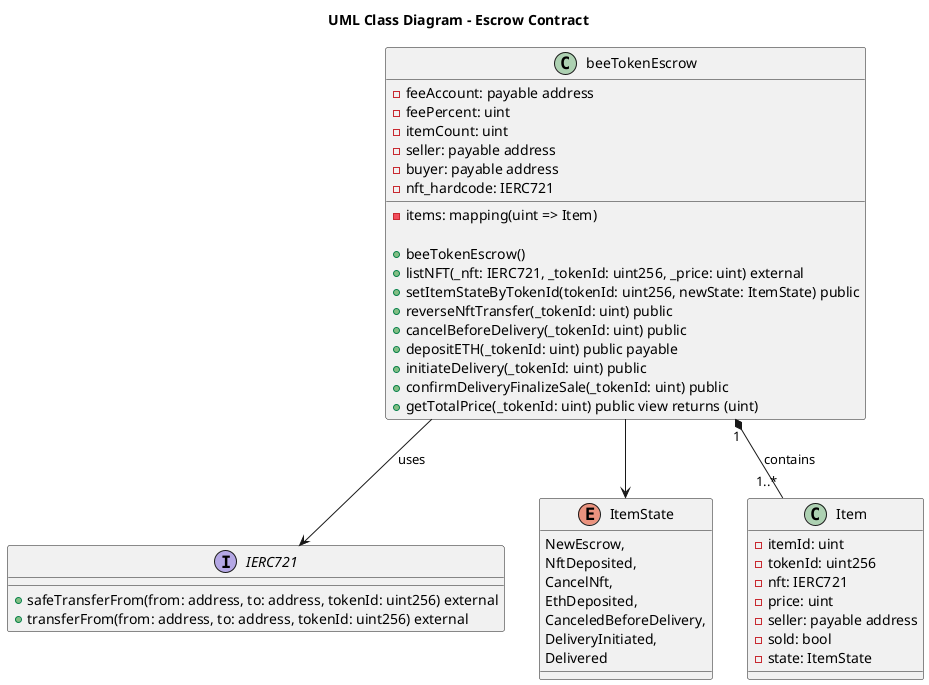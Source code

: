 @startuml class
title UML Class Diagram - Escrow Contract

interface IERC721 {
    + safeTransferFrom(from: address, to: address, tokenId: uint256) external
    + transferFrom(from: address, to: address, tokenId: uint256) external
}

class beeTokenEscrow {
    - feeAccount: payable address
    - feePercent: uint
    - itemCount: uint
    - seller: payable address
    - buyer: payable address
    - nft_hardcode: IERC721
    - items: mapping(uint => Item)

    + beeTokenEscrow()
    + listNFT(_nft: IERC721, _tokenId: uint256, _price: uint) external
    + setItemStateByTokenId(tokenId: uint256, newState: ItemState) public
    + reverseNftTransfer(_tokenId: uint) public
    + cancelBeforeDelivery(_tokenId: uint) public
    + depositETH(_tokenId: uint) public payable
    + initiateDelivery(_tokenId: uint) public
    + confirmDeliveryFinalizeSale(_tokenId: uint) public
    + getTotalPrice(_tokenId: uint) public view returns (uint)
}

enum ItemState {
    NewEscrow,
    NftDeposited,
    CancelNft,
    EthDeposited,
    CanceledBeforeDelivery,
    DeliveryInitiated,
    Delivered
}

class Item {
    - itemId: uint
    - tokenId: uint256
    - nft: IERC721
    - price: uint
    - seller: payable address
    - sold: bool
    - state: ItemState
}

beeTokenEscrow --> IERC721 : uses
beeTokenEscrow "1" *-- "1..*" Item : contains
beeTokenEscrow --> ItemState

@enduml

